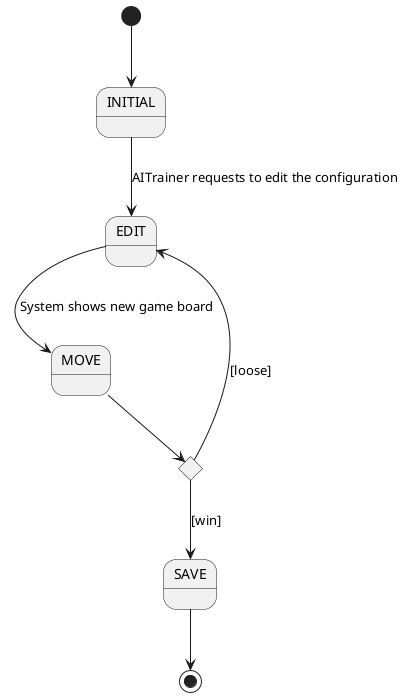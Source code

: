 @startuml StateDiagramFluxEditConfigState
state INITIAL
state EDIT as "EDIT"
state if <<choice>>
state SAVE as "SAVE"

[*] --> INITIAL
INITIAL --> EDIT:  AITrainer requests to edit the configuration
EDIT --> MOVE: System shows new game board
MOVE --> if
if  --> SAVE :[win]
if  --> EDIT: [loose]
SAVE --> [*]
@enduml